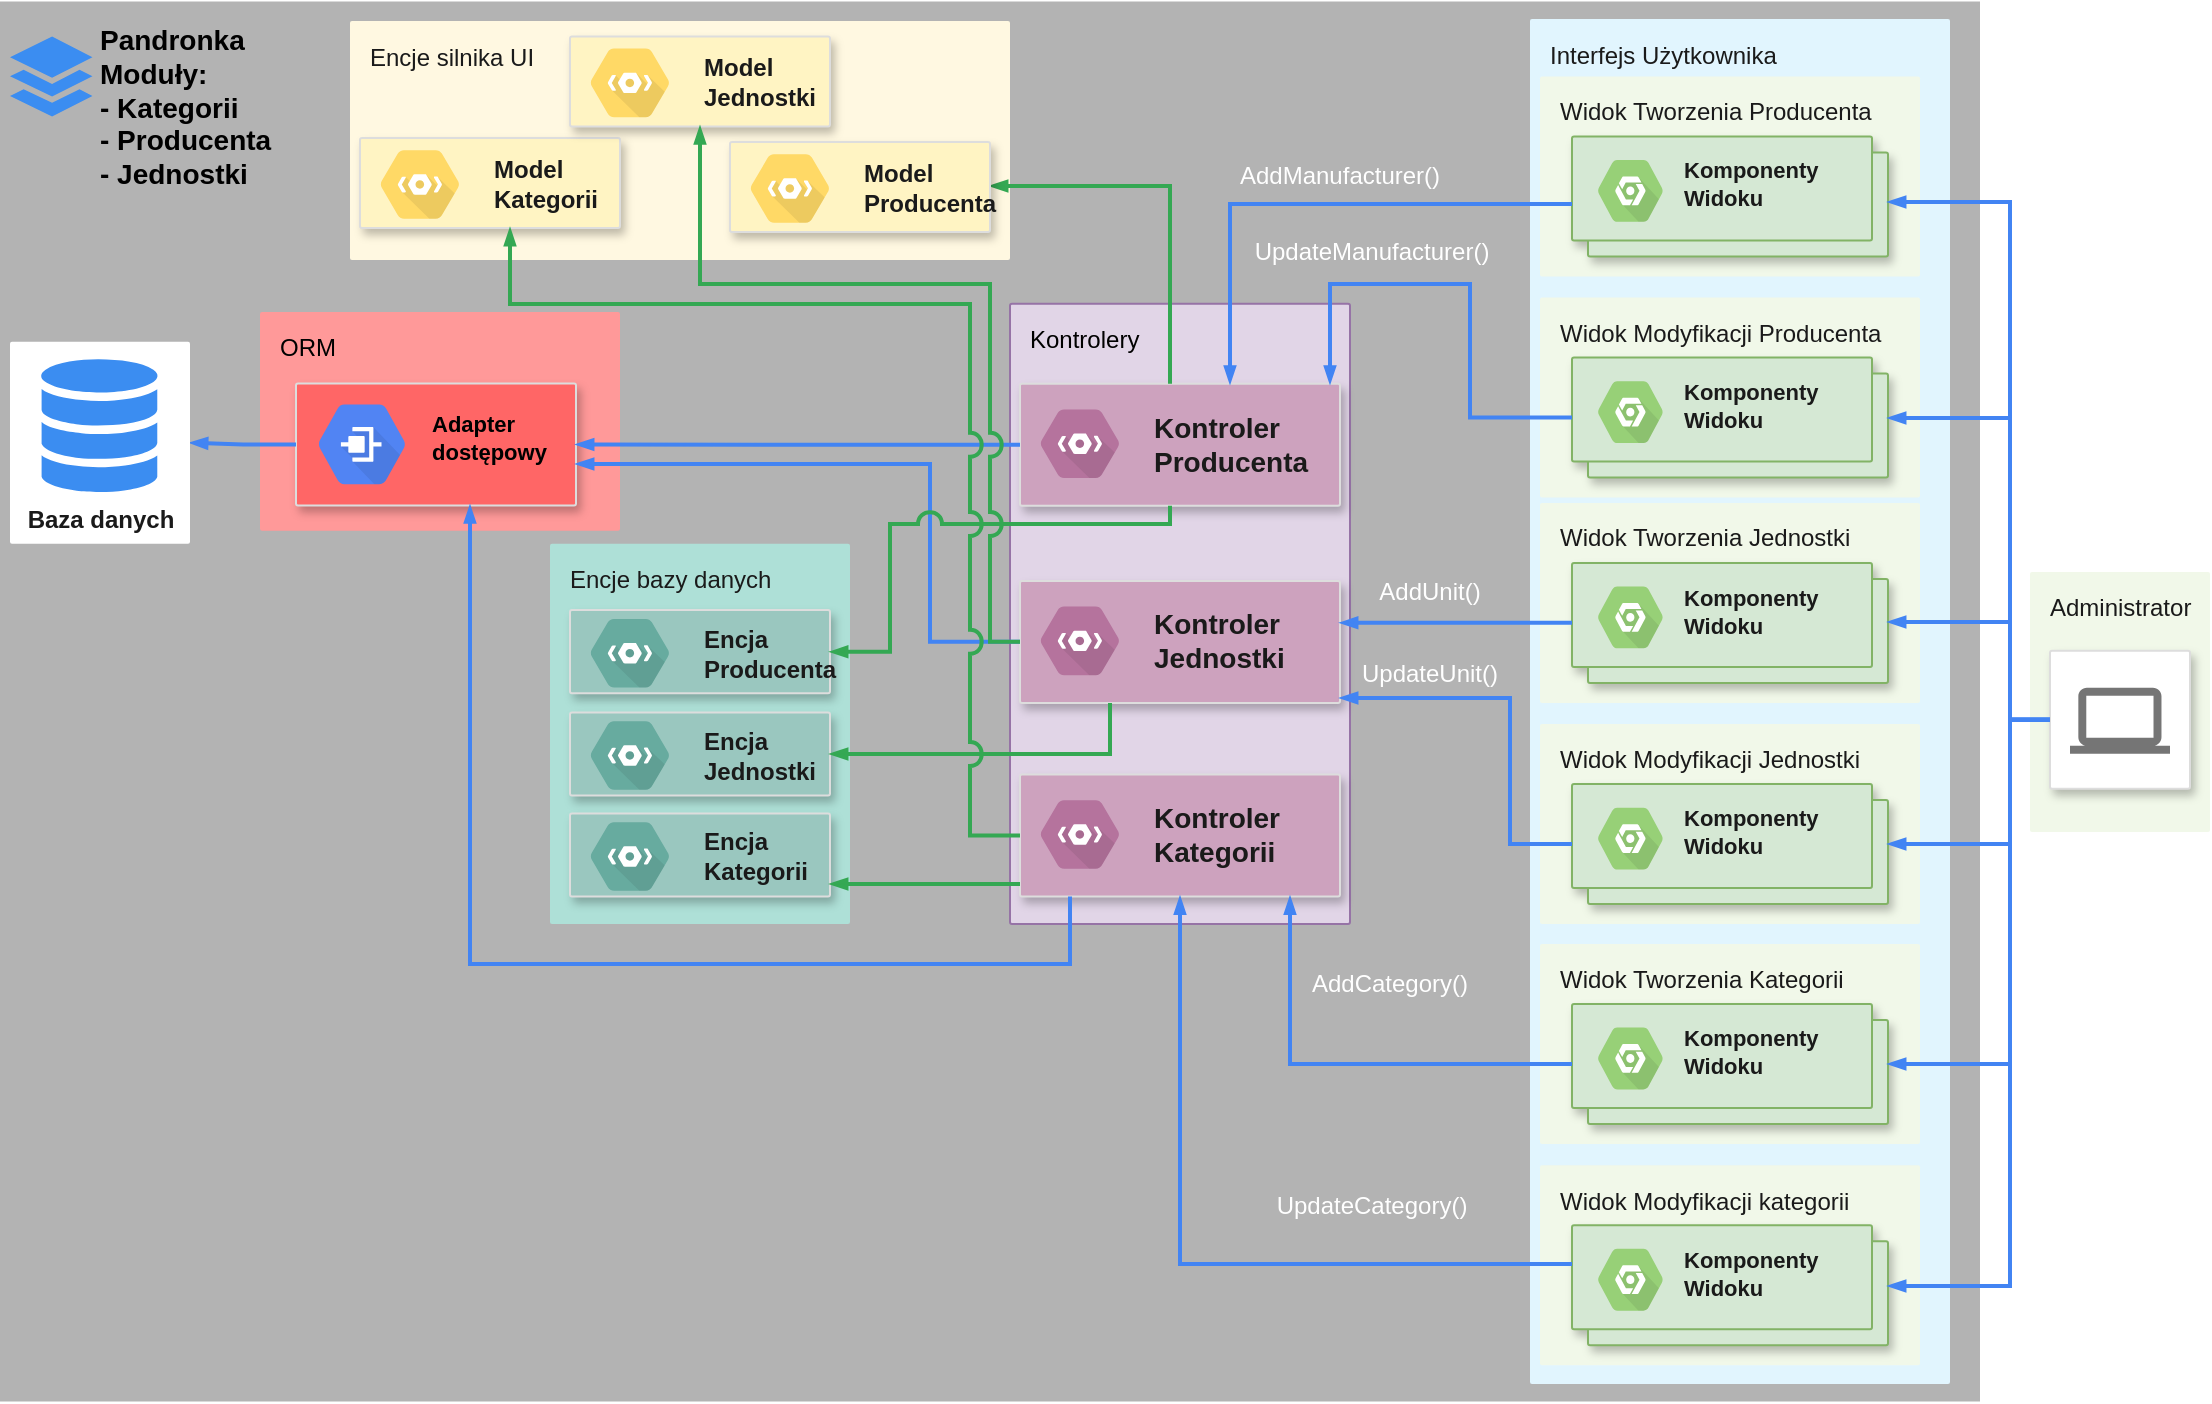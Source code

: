 <mxfile version="14.0.1" type="device"><diagram id="f106602c-feb2-e66a-4537-3a34d633f6aa" name="Page-1"><mxGraphModel dx="2354" dy="644" grid="1" gridSize="10" guides="1" tooltips="1" connect="1" arrows="1" fold="1" page="1" pageScale="1" pageWidth="1169" pageHeight="827" background="#ffffff" math="0" shadow="0"><root><mxCell id="0"/><mxCell id="1" parent="0"/><mxCell id="_t7XaWB5NSDD-A116ibx-756" value="&lt;div&gt;Pandronka&lt;/div&gt;&lt;div&gt;Moduły:&lt;/div&gt;&lt;div&gt;- Kategorii&lt;/div&gt;&lt;div&gt;- Producenta&lt;/div&gt;&lt;div&gt;- Jednostki&lt;br&gt;&lt;/div&gt;" style="strokeColor=none;shadow=0;gradientColor=none;fontSize=14;align=left;spacing=10;9E9E9E;verticalAlign=top;spacingTop=-4;fontStyle=1;spacingLeft=40;html=1;fillColor=#B3B3B3;" vertex="1" parent="1"><mxGeometry x="-55" y="698.75" width="990" height="700" as="geometry"/></mxCell><mxCell id="_t7XaWB5NSDD-A116ibx-762" value="Interfejs Użytkownika" style="points=[[0,0,0],[0.25,0,0],[0.5,0,0],[0.75,0,0],[1,0,0],[1,0.25,0],[1,0.5,0],[1,0.75,0],[1,1,0],[0.75,1,0],[0.5,1,0],[0.25,1,0],[0,1,0],[0,0.75,0],[0,0.5,0],[0,0.25,0]];rounded=1;absoluteArcSize=1;arcSize=2;html=1;strokeColor=none;gradientColor=none;shadow=0;dashed=0;fontSize=12;align=left;verticalAlign=top;spacing=10;spacingTop=-4;fillColor=#E1F5FE;fontColor=#1A1A1A;" vertex="1" parent="1"><mxGeometry x="710" y="707.5" width="210" height="682.5" as="geometry"/></mxCell><mxCell id="_t7XaWB5NSDD-A116ibx-763" value="Widok Tworzenia Producenta" style="points=[[0,0,0],[0.25,0,0],[0.5,0,0],[0.75,0,0],[1,0,0],[1,0.25,0],[1,0.5,0],[1,0.75,0],[1,1,0],[0.75,1,0],[0.5,1,0],[0.25,1,0],[0,1,0],[0,0.75,0],[0,0.5,0],[0,0.25,0]];rounded=1;absoluteArcSize=1;arcSize=2;html=1;strokeColor=none;gradientColor=none;shadow=0;dashed=0;fontSize=12;align=left;verticalAlign=top;spacing=10;spacingTop=-4;fillColor=#F1F8E9;fontColor=#1A1A1A;" vertex="1" parent="1"><mxGeometry x="715" y="736.19" width="190" height="100" as="geometry"/></mxCell><mxCell id="_t7XaWB5NSDD-A116ibx-766" value="" style="html=1;aspect=fixed;strokeColor=none;shadow=0;align=center;verticalAlign=top;fillColor=#3B8DF1;shape=mxgraph.gcp2.files" vertex="1" parent="1"><mxGeometry x="-50" y="716.19" width="41.23" height="40" as="geometry"/></mxCell><mxCell id="_t7XaWB5NSDD-A116ibx-767" value="" style="shape=mxgraph.gcp2.doubleRect;strokeColor=#82b366;fillColor=#d5e8d4;shadow=1;strokeWidth=1;fontSize=10;align=center;html=1;" vertex="1" parent="1"><mxGeometry x="731" y="766.19" width="158" height="60" as="geometry"/></mxCell><mxCell id="_t7XaWB5NSDD-A116ibx-776" value="Kontrolery" style="points=[[0,0,0],[0.25,0,0],[0.5,0,0],[0.75,0,0],[1,0,0],[1,0.25,0],[1,0.5,0],[1,0.75,0],[1,1,0],[0.75,1,0],[0.5,1,0],[0.25,1,0],[0,1,0],[0,0.75,0],[0,0.5,0],[0,0.25,0]];rounded=1;absoluteArcSize=1;arcSize=2;html=1;strokeColor=#9673a6;shadow=0;dashed=0;fontSize=12;align=left;verticalAlign=top;spacing=10;spacingTop=-4;fillColor=#e1d5e7;" vertex="1" parent="1"><mxGeometry x="450" y="849.87" width="170" height="310.13" as="geometry"/></mxCell><mxCell id="_t7XaWB5NSDD-A116ibx-777" value="" style="strokeColor=#dddddd;shadow=1;strokeWidth=1;rounded=1;absoluteArcSize=1;arcSize=2;fontSize=10;fontColor=#9E9E9E;align=center;html=1;fillColor=#CDA2BE;" vertex="1" parent="1"><mxGeometry x="455" y="889.87" width="160" height="61" as="geometry"/></mxCell><mxCell id="_t7XaWB5NSDD-A116ibx-778" value="&lt;div&gt;&lt;font style=&quot;font-size: 14px&quot; color=&quot;#1A1A1A&quot;&gt;Kontroler &lt;br&gt;&lt;/font&gt;&lt;/div&gt;&lt;div&gt;&lt;font style=&quot;font-size: 14px&quot; color=&quot;#1A1A1A&quot;&gt;Producenta&lt;/font&gt;&lt;/div&gt;" style="dashed=0;connectable=0;html=1;strokeColor=none;shape=mxgraph.gcp2.hexIcon;prIcon=cloud_tools_for_powershell;part=1;labelPosition=right;verticalLabelPosition=middle;align=left;verticalAlign=middle;spacingLeft=5;fontColor=#999999;fontSize=12;fillColor=#B5739D;fontStyle=1" vertex="1" parent="1"><mxGeometry x="455" y="894.62" width="60" height="50.5" as="geometry"/></mxCell><mxCell id="_t7XaWB5NSDD-A116ibx-781" value="" style="edgeStyle=orthogonalEdgeStyle;fontSize=12;html=1;endArrow=blockThin;endFill=1;rounded=0;strokeWidth=2;endSize=4;startSize=4;dashed=0;strokeColor=#4284F3;" edge="1" parent="1" source="_t7XaWB5NSDD-A116ibx-767" target="_t7XaWB5NSDD-A116ibx-777"><mxGeometry width="100" relative="1" as="geometry"><mxPoint x="570" y="660" as="sourcePoint"/><mxPoint x="670" y="660" as="targetPoint"/><Array as="points"><mxPoint x="560" y="800"/></Array></mxGeometry></mxCell><mxCell id="_t7XaWB5NSDD-A116ibx-784" value="&lt;div&gt;&lt;font color=&quot;#1A1A1A&quot;&gt;Komponenty&lt;/font&gt;&lt;/div&gt;&lt;div&gt;&lt;font color=&quot;#1A1A1A&quot;&gt;Widoku&lt;br&gt;&lt;/font&gt;&lt;/div&gt;" style="html=1;strokeColor=none;verticalAlign=middle;labelPosition=right;verticalLabelPosition=middle;align=left;spacingTop=-6;fontSize=11;fontStyle=1;fontColor=#999999;shape=mxgraph.gcp2.hexIcon;prIcon=placeholder;fillColor=#97D077;" vertex="1" parent="1"><mxGeometry x="735.5" y="770.69" width="49.5" height="45.5" as="geometry"/></mxCell><mxCell id="_t7XaWB5NSDD-A116ibx-788" value="Encje silnika UI" style="points=[[0,0,0],[0.25,0,0],[0.5,0,0],[0.75,0,0],[1,0,0],[1,0.25,0],[1,0.5,0],[1,0.75,0],[1,1,0],[0.75,1,0],[0.5,1,0],[0.25,1,0],[0,1,0],[0,0.75,0],[0,0.5,0],[0,0.25,0]];rounded=1;absoluteArcSize=1;arcSize=2;html=1;strokeColor=none;gradientColor=none;shadow=0;dashed=0;fontSize=12;align=left;verticalAlign=top;spacing=10;spacingTop=-4;fillColor=#FFF8E1;fontColor=#1A1A1A;" vertex="1" parent="1"><mxGeometry x="120" y="708.5" width="330" height="119.5" as="geometry"/></mxCell><mxCell id="_t7XaWB5NSDD-A116ibx-789" value="Encje bazy danych" style="points=[[0,0,0],[0.25,0,0],[0.5,0,0],[0.75,0,0],[1,0,0],[1,0.25,0],[1,0.5,0],[1,0.75,0],[1,1,0],[0.75,1,0],[0.5,1,0],[0.25,1,0],[0,1,0],[0,0.75,0],[0,0.5,0],[0,0.25,0]];rounded=1;absoluteArcSize=1;arcSize=2;html=1;strokeColor=none;gradientColor=none;shadow=0;dashed=0;fontSize=12;align=left;verticalAlign=top;spacing=10;spacingTop=-4;fontColor=#1A1A1A;fillColor=#AEE0D7;" vertex="1" parent="1"><mxGeometry x="220" y="969.87" width="150" height="190.13" as="geometry"/></mxCell><mxCell id="_t7XaWB5NSDD-A116ibx-798" value="ORM" style="points=[[0,0,0],[0.25,0,0],[0.5,0,0],[0.75,0,0],[1,0,0],[1,0.25,0],[1,0.5,0],[1,0.75,0],[1,1,0],[0.75,1,0],[0.5,1,0],[0.25,1,0],[0,1,0],[0,0.75,0],[0,0.5,0],[0,0.25,0]];rounded=1;absoluteArcSize=1;arcSize=2;html=1;strokeColor=none;gradientColor=none;shadow=0;dashed=0;fontSize=12;align=left;verticalAlign=top;spacing=10;spacingTop=-4;fillColor=#FF9999;" vertex="1" parent="1"><mxGeometry x="75" y="854" width="180" height="109.37" as="geometry"/></mxCell><mxCell id="_t7XaWB5NSDD-A116ibx-799" value="" style="strokeColor=#dddddd;shadow=1;strokeWidth=1;rounded=1;absoluteArcSize=1;arcSize=2;fontSize=10;fontColor=#9E9E9E;align=center;html=1;fillColor=#FF6666;" vertex="1" parent="1"><mxGeometry x="93" y="889.69" width="140" height="61" as="geometry"/></mxCell><mxCell id="_t7XaWB5NSDD-A116ibx-800" value="&lt;div&gt;Adapter &lt;br&gt;&lt;/div&gt;&lt;div&gt;dostępowy&lt;/div&gt;" style="html=1;fillColor=#5184F3;strokeColor=none;verticalAlign=middle;labelPosition=right;verticalLabelPosition=middle;align=left;spacingTop=-6;fontSize=11;fontStyle=1;shape=mxgraph.gcp2.hexIcon;prIcon=dedicated_interconnect" vertex="1" parent="1"><mxGeometry x="93" y="890.94" width="66" height="58.5" as="geometry"/></mxCell><mxCell id="_t7XaWB5NSDD-A116ibx-801" value="" style="edgeStyle=orthogonalEdgeStyle;fontSize=12;html=1;endArrow=blockThin;endFill=1;rounded=0;strokeWidth=2;endSize=4;startSize=4;dashed=0;strokeColor=#4284F3;" edge="1" parent="1" source="_t7XaWB5NSDD-A116ibx-777" target="_t7XaWB5NSDD-A116ibx-799"><mxGeometry width="100" relative="1" as="geometry"><mxPoint x="-60" y="1120" as="sourcePoint"/><mxPoint x="40" y="1120" as="targetPoint"/></mxGeometry></mxCell><mxCell id="_t7XaWB5NSDD-A116ibx-803" value="" style="edgeStyle=orthogonalEdgeStyle;fontSize=12;html=1;endArrow=blockThin;endFill=1;rounded=0;strokeWidth=2;endSize=4;startSize=4;strokeColor=#34A853;dashed=0;" edge="1" parent="1" source="_t7XaWB5NSDD-A116ibx-777" target="_t7XaWB5NSDD-A116ibx-842"><mxGeometry width="100" relative="1" as="geometry"><mxPoint x="200" y="860" as="sourcePoint"/><mxPoint x="404" y="777" as="targetPoint"/><Array as="points"><mxPoint x="530" y="791"/></Array></mxGeometry></mxCell><mxCell id="_t7XaWB5NSDD-A116ibx-807" value="" style="edgeStyle=orthogonalEdgeStyle;fontSize=12;html=1;endArrow=blockThin;endFill=1;rounded=0;strokeWidth=2;endSize=4;startSize=4;dashed=0;strokeColor=#4284F3;" edge="1" parent="1" source="_t7XaWB5NSDD-A116ibx-799" target="_t7XaWB5NSDD-A116ibx-808"><mxGeometry width="100" relative="1" as="geometry"><mxPoint x="-160" y="1090" as="sourcePoint"/><mxPoint x="70" y="640" as="targetPoint"/></mxGeometry></mxCell><mxCell id="_t7XaWB5NSDD-A116ibx-808" value="" style="points=[[0,0,0],[0.25,0,0],[0.5,0,0],[0.75,0,0],[1,0,0],[1,0.25,0],[1,0.5,0],[1,0.75,0],[1,1,0],[0.75,1,0],[0.5,1,0],[0.25,1,0],[0,1,0],[0,0.75,0],[0,0.5,0],[0,0.25,0]];rounded=1;absoluteArcSize=1;arcSize=2;html=1;strokeColor=none;gradientColor=none;shadow=0;dashed=0;fontSize=12;fontColor=#9E9E9E;align=left;verticalAlign=top;spacing=10;spacingTop=-4;" vertex="1" parent="1"><mxGeometry x="-50.0" y="868.87" width="90" height="101" as="geometry"/></mxCell><mxCell id="_t7XaWB5NSDD-A116ibx-809" value="&lt;b&gt;Baza danych&lt;/b&gt;" style="html=1;aspect=fixed;strokeColor=none;shadow=0;align=center;verticalAlign=top;fillColor=#3B8DF1;shape=mxgraph.gcp2.cloud_monitoring;fontColor=#1A1A1A;labelPosition=center;verticalLabelPosition=bottom;" vertex="1" parent="1"><mxGeometry x="-35.0" y="877.62" width="60" height="66.67" as="geometry"/></mxCell><mxCell id="_t7XaWB5NSDD-A116ibx-815" value="AddManufacturer()" style="text;html=1;align=center;verticalAlign=middle;whiteSpace=wrap;rounded=0;fontColor=#FFFFFF;" vertex="1" parent="1"><mxGeometry x="595" y="775.5" width="40" height="20" as="geometry"/></mxCell><mxCell id="_t7XaWB5NSDD-A116ibx-825" value="Administrator" style="rounded=1;absoluteArcSize=1;arcSize=2;html=1;strokeColor=none;gradientColor=none;shadow=0;dashed=0;strokeColor=none;fontSize=12;align=left;verticalAlign=top;spacing=10;spacingTop=-4;fillColor=#F1F8E9;fontColor=#1A1A1A;" vertex="1" parent="1"><mxGeometry x="960" y="983.94" width="90" height="130" as="geometry"/></mxCell><mxCell id="_t7XaWB5NSDD-A116ibx-826" value="" style="strokeColor=#dddddd;fillColor=#ffffff;shadow=1;strokeWidth=1;rounded=1;absoluteArcSize=1;arcSize=2;labelPosition=center;verticalLabelPosition=middle;align=center;verticalAlign=bottom;spacingLeft=0;fontColor=#999999;fontSize=12;whiteSpace=wrap;spacingBottom=2;html=1;" vertex="1" parent="1"><mxGeometry x="970" y="1023.38" width="70" height="69" as="geometry"/></mxCell><mxCell id="_t7XaWB5NSDD-A116ibx-827" value="" style="dashed=0;connectable=0;html=1;fillColor=#757575;strokeColor=none;shape=mxgraph.gcp2.laptop;part=1;" vertex="1" parent="_t7XaWB5NSDD-A116ibx-826"><mxGeometry x="0.5" width="50" height="33" relative="1" as="geometry"><mxPoint x="-25" y="18.5" as="offset"/></mxGeometry></mxCell><mxCell id="_t7XaWB5NSDD-A116ibx-828" value="" style="edgeStyle=orthogonalEdgeStyle;fontSize=12;html=1;endArrow=blockThin;endFill=1;rounded=0;strokeWidth=2;endSize=4;startSize=4;dashed=0;strokeColor=#4284F3;" edge="1" parent="1" source="_t7XaWB5NSDD-A116ibx-826" target="_t7XaWB5NSDD-A116ibx-767"><mxGeometry width="100" relative="1" as="geometry"><mxPoint x="1306" y="690" as="sourcePoint"/><mxPoint x="1150.0" y="779.87" as="targetPoint"/><Array as="points"><mxPoint x="950" y="1058"/><mxPoint x="950" y="799"/></Array></mxGeometry></mxCell><mxCell id="_t7XaWB5NSDD-A116ibx-830" value="" style="strokeColor=#dddddd;shadow=1;strokeWidth=1;rounded=1;absoluteArcSize=1;arcSize=2;fontSize=10;fontColor=#9E9E9E;align=center;html=1;fillColor=#FFF4C3;" vertex="1" parent="1"><mxGeometry x="125" y="767" width="130" height="45" as="geometry"/></mxCell><mxCell id="_t7XaWB5NSDD-A116ibx-831" value="&lt;div&gt;Model&lt;/div&gt;&lt;div&gt;Kategorii&lt;br&gt;&lt;/div&gt;" style="dashed=0;connectable=0;html=1;strokeColor=none;shape=mxgraph.gcp2.hexIcon;prIcon=cloud_tools_for_powershell;part=1;labelPosition=right;verticalLabelPosition=middle;align=left;verticalAlign=middle;spacingLeft=5;fontSize=12;fontStyle=1;fillColor=#FFD966;fontColor=#1A1A1A;" vertex="1" parent="1"><mxGeometry x="125" y="765" width="60" height="50.5" as="geometry"/></mxCell><mxCell id="_t7XaWB5NSDD-A116ibx-832" value="" style="strokeColor=#dddddd;shadow=1;strokeWidth=1;rounded=1;absoluteArcSize=1;arcSize=2;fontSize=10;fontColor=#9E9E9E;align=center;html=1;fillColor=#9AC7BF;" vertex="1" parent="1"><mxGeometry x="230" y="1003.06" width="130" height="41.56" as="geometry"/></mxCell><mxCell id="_t7XaWB5NSDD-A116ibx-833" value="&lt;div&gt;Encja &lt;br&gt;&lt;/div&gt;&lt;div&gt;Producenta&lt;/div&gt;" style="dashed=0;connectable=0;html=1;strokeColor=none;shape=mxgraph.gcp2.hexIcon;prIcon=cloud_tools_for_powershell;part=1;labelPosition=right;verticalLabelPosition=middle;align=left;verticalAlign=middle;spacingLeft=5;fontSize=12;fontStyle=1;fillColor=#67AB9F;fontColor=#1A1A1A;" vertex="1" parent="1"><mxGeometry x="230" y="999.37" width="60" height="50.5" as="geometry"/></mxCell><mxCell id="_t7XaWB5NSDD-A116ibx-840" value="" style="strokeColor=#dddddd;shadow=1;strokeWidth=1;rounded=1;absoluteArcSize=1;arcSize=2;fontSize=10;fontColor=#9E9E9E;align=center;html=1;fillColor=#FFF4C3;" vertex="1" parent="1"><mxGeometry x="230" y="716.19" width="130" height="45" as="geometry"/></mxCell><mxCell id="_t7XaWB5NSDD-A116ibx-841" value="&lt;div&gt;Model&lt;/div&gt;&lt;div&gt;Jednostki&lt;br&gt;&lt;/div&gt;" style="dashed=0;connectable=0;html=1;strokeColor=none;shape=mxgraph.gcp2.hexIcon;prIcon=cloud_tools_for_powershell;part=1;labelPosition=right;verticalLabelPosition=middle;align=left;verticalAlign=middle;spacingLeft=5;fontSize=12;fontStyle=1;fillColor=#FFD966;fontColor=#1A1A1A;" vertex="1" parent="1"><mxGeometry x="230" y="714.19" width="60" height="50.5" as="geometry"/></mxCell><mxCell id="_t7XaWB5NSDD-A116ibx-842" value="" style="strokeColor=#dddddd;shadow=1;strokeWidth=1;rounded=1;absoluteArcSize=1;arcSize=2;fontSize=10;fontColor=#9E9E9E;align=center;html=1;fillColor=#FFF4C3;" vertex="1" parent="1"><mxGeometry x="310" y="769" width="130" height="45" as="geometry"/></mxCell><mxCell id="_t7XaWB5NSDD-A116ibx-843" value="&lt;div&gt;Model&lt;/div&gt;&lt;div&gt;Producenta&lt;br&gt;&lt;/div&gt;" style="dashed=0;connectable=0;html=1;strokeColor=none;shape=mxgraph.gcp2.hexIcon;prIcon=cloud_tools_for_powershell;part=1;labelPosition=right;verticalLabelPosition=middle;align=left;verticalAlign=middle;spacingLeft=5;fontSize=12;fontStyle=1;fillColor=#FFD966;fontColor=#1A1A1A;" vertex="1" parent="1"><mxGeometry x="310" y="767" width="60" height="50.5" as="geometry"/></mxCell><mxCell id="_t7XaWB5NSDD-A116ibx-848" value="" style="strokeColor=#dddddd;shadow=1;strokeWidth=1;rounded=1;absoluteArcSize=1;arcSize=2;fontSize=10;fontColor=#9E9E9E;align=center;html=1;fillColor=#9AC7BF;" vertex="1" parent="1"><mxGeometry x="230" y="1054.19" width="130" height="41.56" as="geometry"/></mxCell><mxCell id="_t7XaWB5NSDD-A116ibx-849" value="&lt;div&gt;Encja &lt;br&gt;&lt;/div&gt;&lt;div&gt;Jednostki&lt;/div&gt;" style="dashed=0;connectable=0;html=1;strokeColor=none;shape=mxgraph.gcp2.hexIcon;prIcon=cloud_tools_for_powershell;part=1;labelPosition=right;verticalLabelPosition=middle;align=left;verticalAlign=middle;spacingLeft=5;fontSize=12;fontStyle=1;fillColor=#67AB9F;fontColor=#1A1A1A;" vertex="1" parent="1"><mxGeometry x="230" y="1050.5" width="60" height="50.5" as="geometry"/></mxCell><mxCell id="_t7XaWB5NSDD-A116ibx-850" value="" style="strokeColor=#dddddd;shadow=1;strokeWidth=1;rounded=1;absoluteArcSize=1;arcSize=2;fontSize=10;fontColor=#9E9E9E;align=center;html=1;fillColor=#9AC7BF;" vertex="1" parent="1"><mxGeometry x="230" y="1104.69" width="130" height="41.56" as="geometry"/></mxCell><mxCell id="_t7XaWB5NSDD-A116ibx-851" value="&lt;div&gt;Encja &lt;br&gt;&lt;/div&gt;&lt;div&gt;Kategorii&lt;/div&gt;" style="dashed=0;connectable=0;html=1;strokeColor=none;shape=mxgraph.gcp2.hexIcon;prIcon=cloud_tools_for_powershell;part=1;labelPosition=right;verticalLabelPosition=middle;align=left;verticalAlign=middle;spacingLeft=5;fontSize=12;fontStyle=1;fillColor=#67AB9F;fontColor=#1A1A1A;" vertex="1" parent="1"><mxGeometry x="230" y="1101" width="60" height="50.5" as="geometry"/></mxCell><mxCell id="_t7XaWB5NSDD-A116ibx-861" value="Widok Modyfikacji Producenta" style="points=[[0,0,0],[0.25,0,0],[0.5,0,0],[0.75,0,0],[1,0,0],[1,0.25,0],[1,0.5,0],[1,0.75,0],[1,1,0],[0.75,1,0],[0.5,1,0],[0.25,1,0],[0,1,0],[0,0.75,0],[0,0.5,0],[0,0.25,0]];rounded=1;absoluteArcSize=1;arcSize=2;html=1;strokeColor=none;gradientColor=none;shadow=0;dashed=0;fontSize=12;align=left;verticalAlign=top;spacing=10;spacingTop=-4;fillColor=#F1F8E9;fontColor=#1A1A1A;" vertex="1" parent="1"><mxGeometry x="715" y="846.79" width="190" height="100" as="geometry"/></mxCell><mxCell id="_t7XaWB5NSDD-A116ibx-862" value="" style="shape=mxgraph.gcp2.doubleRect;strokeColor=#82b366;fillColor=#d5e8d4;shadow=1;strokeWidth=1;fontSize=10;align=center;html=1;" vertex="1" parent="1"><mxGeometry x="731" y="876.79" width="158" height="60" as="geometry"/></mxCell><mxCell id="_t7XaWB5NSDD-A116ibx-863" value="&lt;div&gt;&lt;font color=&quot;#1A1A1A&quot;&gt;Komponenty&lt;/font&gt;&lt;/div&gt;&lt;div&gt;&lt;font color=&quot;#1A1A1A&quot;&gt;Widoku&lt;br&gt;&lt;/font&gt;&lt;/div&gt;" style="html=1;strokeColor=none;verticalAlign=middle;labelPosition=right;verticalLabelPosition=middle;align=left;spacingTop=-6;fontSize=11;fontStyle=1;fontColor=#999999;shape=mxgraph.gcp2.hexIcon;prIcon=placeholder;fillColor=#97D077;" vertex="1" parent="1"><mxGeometry x="735.5" y="881.29" width="49.5" height="45.5" as="geometry"/></mxCell><mxCell id="_t7XaWB5NSDD-A116ibx-864" value="" style="edgeStyle=orthogonalEdgeStyle;fontSize=12;html=1;endArrow=blockThin;endFill=1;rounded=0;strokeWidth=2;endSize=4;startSize=4;dashed=0;strokeColor=#4284F3;" edge="1" parent="1" source="_t7XaWB5NSDD-A116ibx-862" target="_t7XaWB5NSDD-A116ibx-777"><mxGeometry width="100" relative="1" as="geometry"><mxPoint x="711" y="800.034" as="sourcePoint"/><mxPoint x="560" y="889.87" as="targetPoint"/><Array as="points"><mxPoint x="680" y="907"/><mxPoint x="680" y="840"/><mxPoint x="610" y="840"/></Array></mxGeometry></mxCell><mxCell id="_t7XaWB5NSDD-A116ibx-865" value="UpdateManufacturer()" style="text;html=1;align=center;verticalAlign=middle;whiteSpace=wrap;rounded=0;fontColor=#FFFFFF;" vertex="1" parent="1"><mxGeometry x="611" y="814" width="40" height="20" as="geometry"/></mxCell><mxCell id="_t7XaWB5NSDD-A116ibx-867" value="" style="edgeStyle=orthogonalEdgeStyle;fontSize=12;html=1;endArrow=blockThin;endFill=1;rounded=0;strokeWidth=2;endSize=4;startSize=4;dashed=0;strokeColor=#4284F3;" edge="1" parent="1" source="_t7XaWB5NSDD-A116ibx-826" target="_t7XaWB5NSDD-A116ibx-862"><mxGeometry width="100" relative="1" as="geometry"><mxPoint x="1071" y="827.996" as="sourcePoint"/><mxPoint x="980" y="719.72" as="targetPoint"/><Array as="points"><mxPoint x="950" y="1058"/><mxPoint x="950" y="907"/></Array></mxGeometry></mxCell><mxCell id="_t7XaWB5NSDD-A116ibx-868" value="Widok Tworzenia Jednostki" style="points=[[0,0,0],[0.25,0,0],[0.5,0,0],[0.75,0,0],[1,0,0],[1,0.25,0],[1,0.5,0],[1,0.75,0],[1,1,0],[0.75,1,0],[0.5,1,0],[0.25,1,0],[0,1,0],[0,0.75,0],[0,0.5,0],[0,0.25,0]];rounded=1;absoluteArcSize=1;arcSize=2;html=1;strokeColor=none;gradientColor=none;shadow=0;dashed=0;fontSize=12;align=left;verticalAlign=top;spacing=10;spacingTop=-4;fillColor=#F1F8E9;fontColor=#1A1A1A;" vertex="1" parent="1"><mxGeometry x="715" y="949.44" width="190" height="100" as="geometry"/></mxCell><mxCell id="_t7XaWB5NSDD-A116ibx-869" value="" style="shape=mxgraph.gcp2.doubleRect;strokeColor=#82b366;fillColor=#d5e8d4;shadow=1;strokeWidth=1;fontSize=10;align=center;html=1;" vertex="1" parent="1"><mxGeometry x="731" y="979.44" width="158" height="60" as="geometry"/></mxCell><mxCell id="_t7XaWB5NSDD-A116ibx-870" value="&lt;div&gt;&lt;font color=&quot;#1A1A1A&quot;&gt;Komponenty&lt;/font&gt;&lt;/div&gt;&lt;div&gt;&lt;font color=&quot;#1A1A1A&quot;&gt;Widoku&lt;br&gt;&lt;/font&gt;&lt;/div&gt;" style="html=1;strokeColor=none;verticalAlign=middle;labelPosition=right;verticalLabelPosition=middle;align=left;spacingTop=-6;fontSize=11;fontStyle=1;fontColor=#999999;shape=mxgraph.gcp2.hexIcon;prIcon=placeholder;fillColor=#97D077;" vertex="1" parent="1"><mxGeometry x="735.5" y="983.94" width="49.5" height="45.5" as="geometry"/></mxCell><mxCell id="_t7XaWB5NSDD-A116ibx-871" value="Widok Modyfikacji Jednostki" style="points=[[0,0,0],[0.25,0,0],[0.5,0,0],[0.75,0,0],[1,0,0],[1,0.25,0],[1,0.5,0],[1,0.75,0],[1,1,0],[0.75,1,0],[0.5,1,0],[0.25,1,0],[0,1,0],[0,0.75,0],[0,0.5,0],[0,0.25,0]];rounded=1;absoluteArcSize=1;arcSize=2;html=1;strokeColor=none;gradientColor=none;shadow=0;dashed=0;fontSize=12;align=left;verticalAlign=top;spacing=10;spacingTop=-4;fillColor=#F1F8E9;fontColor=#1A1A1A;" vertex="1" parent="1"><mxGeometry x="715" y="1060.04" width="190" height="100" as="geometry"/></mxCell><mxCell id="_t7XaWB5NSDD-A116ibx-872" value="" style="shape=mxgraph.gcp2.doubleRect;strokeColor=#82b366;fillColor=#d5e8d4;shadow=1;strokeWidth=1;fontSize=10;align=center;html=1;" vertex="1" parent="1"><mxGeometry x="731" y="1090.04" width="158" height="60" as="geometry"/></mxCell><mxCell id="_t7XaWB5NSDD-A116ibx-873" value="&lt;div&gt;&lt;font color=&quot;#1A1A1A&quot;&gt;Komponenty&lt;/font&gt;&lt;/div&gt;&lt;div&gt;&lt;font color=&quot;#1A1A1A&quot;&gt;Widoku&lt;br&gt;&lt;/font&gt;&lt;/div&gt;" style="html=1;strokeColor=none;verticalAlign=middle;labelPosition=right;verticalLabelPosition=middle;align=left;spacingTop=-6;fontSize=11;fontStyle=1;fontColor=#999999;shape=mxgraph.gcp2.hexIcon;prIcon=placeholder;fillColor=#97D077;" vertex="1" parent="1"><mxGeometry x="735.5" y="1094.54" width="49.5" height="45.5" as="geometry"/></mxCell><mxCell id="_t7XaWB5NSDD-A116ibx-874" value="Widok Tworzenia Kategorii" style="points=[[0,0,0],[0.25,0,0],[0.5,0,0],[0.75,0,0],[1,0,0],[1,0.25,0],[1,0.5,0],[1,0.75,0],[1,1,0],[0.75,1,0],[0.5,1,0],[0.25,1,0],[0,1,0],[0,0.75,0],[0,0.5,0],[0,0.25,0]];rounded=1;absoluteArcSize=1;arcSize=2;html=1;strokeColor=none;gradientColor=none;shadow=0;dashed=0;fontSize=12;align=left;verticalAlign=top;spacing=10;spacingTop=-4;fillColor=#F1F8E9;fontColor=#1A1A1A;" vertex="1" parent="1"><mxGeometry x="715" y="1170" width="190" height="100" as="geometry"/></mxCell><mxCell id="_t7XaWB5NSDD-A116ibx-875" value="" style="shape=mxgraph.gcp2.doubleRect;strokeColor=#82b366;fillColor=#d5e8d4;shadow=1;strokeWidth=1;fontSize=10;align=center;html=1;" vertex="1" parent="1"><mxGeometry x="731" y="1200" width="158" height="60" as="geometry"/></mxCell><mxCell id="_t7XaWB5NSDD-A116ibx-876" value="&lt;div&gt;&lt;font color=&quot;#1A1A1A&quot;&gt;Komponenty&lt;/font&gt;&lt;/div&gt;&lt;div&gt;&lt;font color=&quot;#1A1A1A&quot;&gt;Widoku&lt;br&gt;&lt;/font&gt;&lt;/div&gt;" style="html=1;strokeColor=none;verticalAlign=middle;labelPosition=right;verticalLabelPosition=middle;align=left;spacingTop=-6;fontSize=11;fontStyle=1;fontColor=#999999;shape=mxgraph.gcp2.hexIcon;prIcon=placeholder;fillColor=#97D077;" vertex="1" parent="1"><mxGeometry x="735.5" y="1204.5" width="49.5" height="45.5" as="geometry"/></mxCell><mxCell id="_t7XaWB5NSDD-A116ibx-877" value="Widok Modyfikacji kategorii" style="points=[[0,0,0],[0.25,0,0],[0.5,0,0],[0.75,0,0],[1,0,0],[1,0.25,0],[1,0.5,0],[1,0.75,0],[1,1,0],[0.75,1,0],[0.5,1,0],[0.25,1,0],[0,1,0],[0,0.75,0],[0,0.5,0],[0,0.25,0]];rounded=1;absoluteArcSize=1;arcSize=2;html=1;strokeColor=none;gradientColor=none;shadow=0;dashed=0;fontSize=12;align=left;verticalAlign=top;spacing=10;spacingTop=-4;fillColor=#F1F8E9;fontColor=#1A1A1A;" vertex="1" parent="1"><mxGeometry x="715" y="1280.6" width="190" height="100" as="geometry"/></mxCell><mxCell id="_t7XaWB5NSDD-A116ibx-878" value="" style="shape=mxgraph.gcp2.doubleRect;strokeColor=#82b366;fillColor=#d5e8d4;shadow=1;strokeWidth=1;fontSize=10;align=center;html=1;" vertex="1" parent="1"><mxGeometry x="731" y="1310.6" width="158" height="60" as="geometry"/></mxCell><mxCell id="_t7XaWB5NSDD-A116ibx-879" value="&lt;div&gt;&lt;font color=&quot;#1A1A1A&quot;&gt;Komponenty&lt;/font&gt;&lt;/div&gt;&lt;div&gt;&lt;font color=&quot;#1A1A1A&quot;&gt;Widoku&lt;br&gt;&lt;/font&gt;&lt;/div&gt;" style="html=1;strokeColor=none;verticalAlign=middle;labelPosition=right;verticalLabelPosition=middle;align=left;spacingTop=-6;fontSize=11;fontStyle=1;fontColor=#999999;shape=mxgraph.gcp2.hexIcon;prIcon=placeholder;fillColor=#97D077;" vertex="1" parent="1"><mxGeometry x="735.5" y="1315.1" width="49.5" height="45.5" as="geometry"/></mxCell><mxCell id="_t7XaWB5NSDD-A116ibx-882" value="" style="strokeColor=#dddddd;shadow=1;strokeWidth=1;rounded=1;absoluteArcSize=1;arcSize=2;fontSize=10;fontColor=#9E9E9E;align=center;html=1;fillColor=#CDA2BE;" vertex="1" parent="1"><mxGeometry x="455" y="988.44" width="160" height="61" as="geometry"/></mxCell><mxCell id="_t7XaWB5NSDD-A116ibx-883" value="&lt;div&gt;&lt;font style=&quot;font-size: 14px&quot; color=&quot;#1A1A1A&quot;&gt;Kontroler &lt;br&gt;&lt;/font&gt;&lt;/div&gt;&lt;div&gt;&lt;font style=&quot;font-size: 14px&quot; color=&quot;#1A1A1A&quot;&gt;Jednostki&lt;/font&gt;&lt;/div&gt;" style="dashed=0;connectable=0;html=1;strokeColor=none;shape=mxgraph.gcp2.hexIcon;prIcon=cloud_tools_for_powershell;part=1;labelPosition=right;verticalLabelPosition=middle;align=left;verticalAlign=middle;spacingLeft=5;fontColor=#999999;fontSize=12;fillColor=#B5739D;fontStyle=1" vertex="1" parent="1"><mxGeometry x="455" y="993.19" width="60" height="50.5" as="geometry"/></mxCell><mxCell id="_t7XaWB5NSDD-A116ibx-884" value="" style="strokeColor=#dddddd;shadow=1;strokeWidth=1;rounded=1;absoluteArcSize=1;arcSize=2;fontSize=10;fontColor=#9E9E9E;align=center;html=1;fillColor=#CDA2BE;" vertex="1" parent="1"><mxGeometry x="455" y="1085.25" width="160" height="61" as="geometry"/></mxCell><mxCell id="_t7XaWB5NSDD-A116ibx-885" value="&lt;div&gt;&lt;font style=&quot;font-size: 14px&quot; color=&quot;#1A1A1A&quot;&gt;Kontroler &lt;br&gt;&lt;/font&gt;&lt;/div&gt;&lt;div&gt;&lt;font style=&quot;font-size: 14px&quot; color=&quot;#1A1A1A&quot;&gt;Kategorii&lt;/font&gt;&lt;/div&gt;" style="dashed=0;connectable=0;html=1;strokeColor=none;shape=mxgraph.gcp2.hexIcon;prIcon=cloud_tools_for_powershell;part=1;labelPosition=right;verticalLabelPosition=middle;align=left;verticalAlign=middle;spacingLeft=5;fontColor=#999999;fontSize=12;fillColor=#B5739D;fontStyle=1" vertex="1" parent="1"><mxGeometry x="455" y="1090" width="60" height="50.5" as="geometry"/></mxCell><mxCell id="_t7XaWB5NSDD-A116ibx-889" value="" style="edgeStyle=orthogonalEdgeStyle;fontSize=12;html=1;endArrow=blockThin;endFill=1;rounded=0;strokeWidth=2;endSize=4;startSize=4;strokeColor=#34A853;dashed=0;" edge="1" parent="1" source="_t7XaWB5NSDD-A116ibx-884" target="_t7XaWB5NSDD-A116ibx-850"><mxGeometry width="100" relative="1" as="geometry"><mxPoint x="490" y="1204.5" as="sourcePoint"/><mxPoint x="350" y="1256.69" as="targetPoint"/><Array as="points"><mxPoint x="430" y="1140"/><mxPoint x="430" y="1140"/></Array></mxGeometry></mxCell><mxCell id="_t7XaWB5NSDD-A116ibx-890" value="" style="edgeStyle=orthogonalEdgeStyle;fontSize=12;html=1;endArrow=blockThin;endFill=1;rounded=0;strokeWidth=2;endSize=4;startSize=4;strokeColor=#34A853;dashed=0;" edge="1" parent="1" source="_t7XaWB5NSDD-A116ibx-882" target="_t7XaWB5NSDD-A116ibx-848"><mxGeometry width="100" relative="1" as="geometry"><mxPoint x="472.5" y="1074.624" as="sourcePoint"/><mxPoint x="400" y="1075" as="targetPoint"/><Array as="points"><mxPoint x="500" y="1075"/></Array></mxGeometry></mxCell><mxCell id="_t7XaWB5NSDD-A116ibx-891" value="" style="edgeStyle=orthogonalEdgeStyle;fontSize=12;html=1;endArrow=blockThin;endFill=1;rounded=0;strokeWidth=2;endSize=4;startSize=4;dashed=0;strokeColor=#4284F3;" edge="1" parent="1" source="_t7XaWB5NSDD-A116ibx-869" target="_t7XaWB5NSDD-A116ibx-882"><mxGeometry width="100" relative="1" as="geometry"><mxPoint x="616" y="1208.344" as="sourcePoint"/><mxPoint x="445" y="1298.18" as="targetPoint"/><Array as="points"><mxPoint x="670" y="1009"/><mxPoint x="670" y="1009"/></Array></mxGeometry></mxCell><mxCell id="_t7XaWB5NSDD-A116ibx-892" value="&lt;font color=&quot;#FFFFFF&quot;&gt;AddUnit()&lt;/font&gt;" style="text;html=1;align=center;verticalAlign=middle;whiteSpace=wrap;rounded=0;" vertex="1" parent="1"><mxGeometry x="640" y="983.94" width="40" height="20" as="geometry"/></mxCell><mxCell id="_t7XaWB5NSDD-A116ibx-893" value="" style="edgeStyle=orthogonalEdgeStyle;fontSize=12;html=1;endArrow=blockThin;endFill=1;rounded=0;strokeWidth=2;endSize=4;startSize=4;dashed=0;strokeColor=#4284F3;" edge="1" parent="1" source="_t7XaWB5NSDD-A116ibx-872" target="_t7XaWB5NSDD-A116ibx-882"><mxGeometry width="100" relative="1" as="geometry"><mxPoint x="616" y="1315.103" as="sourcePoint"/><mxPoint x="495" y="1298.18" as="targetPoint"/><Array as="points"><mxPoint x="700" y="1120"/><mxPoint x="700" y="1047"/></Array></mxGeometry></mxCell><mxCell id="_t7XaWB5NSDD-A116ibx-894" value="UpdateUnit()" style="text;html=1;align=center;verticalAlign=middle;whiteSpace=wrap;rounded=0;fontColor=#FFFFFF;" vertex="1" parent="1"><mxGeometry x="640" y="1024.62" width="40" height="20" as="geometry"/></mxCell><mxCell id="_t7XaWB5NSDD-A116ibx-899" value="" style="edgeStyle=orthogonalEdgeStyle;fontSize=12;html=1;endArrow=blockThin;endFill=1;rounded=0;strokeWidth=2;endSize=4;startSize=4;dashed=0;strokeColor=#4284F3;" edge="1" parent="1" source="_t7XaWB5NSDD-A116ibx-875" target="_t7XaWB5NSDD-A116ibx-884"><mxGeometry width="100" relative="1" as="geometry"><mxPoint x="651" y="1205.474" as="sourcePoint"/><mxPoint x="535" y="1205.474" as="targetPoint"/><Array as="points"><mxPoint x="590" y="1230"/></Array></mxGeometry></mxCell><mxCell id="_t7XaWB5NSDD-A116ibx-900" value="&lt;font color=&quot;#FFFFFF&quot;&gt;AddCategory()&lt;/font&gt;" style="text;html=1;align=center;verticalAlign=middle;whiteSpace=wrap;rounded=0;" vertex="1" parent="1"><mxGeometry x="620" y="1180" width="40" height="20" as="geometry"/></mxCell><mxCell id="_t7XaWB5NSDD-A116ibx-901" value="" style="edgeStyle=orthogonalEdgeStyle;fontSize=12;html=1;endArrow=blockThin;endFill=1;rounded=0;strokeWidth=2;endSize=4;startSize=4;dashed=0;strokeColor=#4284F3;" edge="1" parent="1" source="_t7XaWB5NSDD-A116ibx-878" target="_t7XaWB5NSDD-A116ibx-884"><mxGeometry width="100" relative="1" as="geometry"><mxPoint x="651" y="1316.094" as="sourcePoint"/><mxPoint x="535" y="1243.06" as="targetPoint"/><Array as="points"><mxPoint x="535" y="1330"/></Array></mxGeometry></mxCell><mxCell id="_t7XaWB5NSDD-A116ibx-902" value="UpdateCategory()" style="text;html=1;align=center;verticalAlign=middle;whiteSpace=wrap;rounded=0;fontColor=#FFFFFF;" vertex="1" parent="1"><mxGeometry x="611" y="1290.6" width="40" height="20" as="geometry"/></mxCell><mxCell id="_t7XaWB5NSDD-A116ibx-903" value="" style="edgeStyle=orthogonalEdgeStyle;fontSize=12;html=1;endArrow=blockThin;endFill=1;rounded=0;strokeWidth=2;endSize=4;startSize=4;dashed=0;strokeColor=#4284F3;" edge="1" parent="1" source="_t7XaWB5NSDD-A116ibx-826" target="_t7XaWB5NSDD-A116ibx-869"><mxGeometry width="100" relative="1" as="geometry"><mxPoint x="970" y="1057.897" as="sourcePoint"/><mxPoint x="889" y="907" as="targetPoint"/><Array as="points"><mxPoint x="950" y="1058"/><mxPoint x="950" y="1009"/></Array></mxGeometry></mxCell><mxCell id="_t7XaWB5NSDD-A116ibx-904" value="" style="edgeStyle=orthogonalEdgeStyle;fontSize=12;html=1;endArrow=blockThin;endFill=1;rounded=0;strokeWidth=2;endSize=4;startSize=4;dashed=0;strokeColor=#4284F3;" edge="1" parent="1" source="_t7XaWB5NSDD-A116ibx-826" target="_t7XaWB5NSDD-A116ibx-872"><mxGeometry width="100" relative="1" as="geometry"><mxPoint x="1050" y="1214.447" as="sourcePoint"/><mxPoint x="969" y="1165.55" as="targetPoint"/><Array as="points"><mxPoint x="950" y="1058"/><mxPoint x="950" y="1120"/></Array></mxGeometry></mxCell><mxCell id="_t7XaWB5NSDD-A116ibx-905" value="" style="edgeStyle=orthogonalEdgeStyle;fontSize=12;html=1;endArrow=blockThin;endFill=1;rounded=0;strokeWidth=2;endSize=4;startSize=4;dashed=0;strokeColor=#4284F3;" edge="1" parent="1" source="_t7XaWB5NSDD-A116ibx-826" target="_t7XaWB5NSDD-A116ibx-875"><mxGeometry width="100" relative="1" as="geometry"><mxPoint x="1001" y="1204.497" as="sourcePoint"/><mxPoint x="920" y="1266.634" as="targetPoint"/><Array as="points"><mxPoint x="950" y="1058"/><mxPoint x="950" y="1230"/></Array></mxGeometry></mxCell><mxCell id="_t7XaWB5NSDD-A116ibx-906" value="" style="edgeStyle=orthogonalEdgeStyle;fontSize=12;html=1;endArrow=blockThin;endFill=1;rounded=0;strokeWidth=2;endSize=4;startSize=4;dashed=0;strokeColor=#4284F3;" edge="1" parent="1" source="_t7XaWB5NSDD-A116ibx-826" target="_t7XaWB5NSDD-A116ibx-878"><mxGeometry width="100" relative="1" as="geometry"><mxPoint x="1071" y="1108.467" as="sourcePoint"/><mxPoint x="990" y="1280.604" as="targetPoint"/><Array as="points"><mxPoint x="950" y="1058"/><mxPoint x="950" y="1341"/></Array></mxGeometry></mxCell><mxCell id="_t7XaWB5NSDD-A116ibx-907" value="" style="edgeStyle=orthogonalEdgeStyle;fontSize=12;html=1;endArrow=blockThin;endFill=1;rounded=0;strokeWidth=2;endSize=4;startSize=4;dashed=0;strokeColor=#4284F3;" edge="1" parent="1" source="_t7XaWB5NSDD-A116ibx-882" target="_t7XaWB5NSDD-A116ibx-799"><mxGeometry width="100" relative="1" as="geometry"><mxPoint x="455" y="920.381" as="sourcePoint"/><mxPoint x="233.0" y="920.19" as="targetPoint"/><Array as="points"><mxPoint x="410" y="1019"/><mxPoint x="410" y="930"/></Array></mxGeometry></mxCell><mxCell id="_t7XaWB5NSDD-A116ibx-888" value="" style="edgeStyle=orthogonalEdgeStyle;fontSize=12;html=1;endArrow=blockThin;endFill=1;rounded=0;strokeWidth=2;endSize=4;startSize=4;strokeColor=#34A853;dashed=0;jumpStyle=arc;jumpSize=10;" edge="1" parent="1" source="_t7XaWB5NSDD-A116ibx-777" target="_t7XaWB5NSDD-A116ibx-832"><mxGeometry width="100" relative="1" as="geometry"><mxPoint x="530" y="889.87" as="sourcePoint"/><mxPoint x="440" y="791" as="targetPoint"/><Array as="points"><mxPoint x="530" y="960"/><mxPoint x="390" y="960"/></Array></mxGeometry></mxCell><mxCell id="_t7XaWB5NSDD-A116ibx-886" value="" style="edgeStyle=orthogonalEdgeStyle;fontSize=12;html=1;endArrow=blockThin;endFill=1;rounded=0;strokeWidth=2;endSize=4;startSize=4;strokeColor=#34A853;dashed=0;jumpStyle=arc;jumpSize=10;" edge="1" parent="1" source="_t7XaWB5NSDD-A116ibx-882" target="_t7XaWB5NSDD-A116ibx-840"><mxGeometry width="100" relative="1" as="geometry"><mxPoint x="530" y="889.87" as="sourcePoint"/><mxPoint x="440" y="791" as="targetPoint"/><Array as="points"><mxPoint x="440" y="1019"/><mxPoint x="440" y="840"/><mxPoint x="295" y="840"/></Array></mxGeometry></mxCell><mxCell id="_t7XaWB5NSDD-A116ibx-887" value="" style="edgeStyle=orthogonalEdgeStyle;fontSize=12;html=1;endArrow=blockThin;endFill=1;rounded=0;strokeWidth=2;endSize=4;startSize=4;strokeColor=#34A853;dashed=0;jumpStyle=arc;jumpSize=10;" edge="1" parent="1" source="_t7XaWB5NSDD-A116ibx-884" target="_t7XaWB5NSDD-A116ibx-830"><mxGeometry width="100" relative="1" as="geometry"><mxPoint x="475" y="1018.931" as="sourcePoint"/><mxPoint x="295.034" y="761.19" as="targetPoint"/><Array as="points"><mxPoint x="430" y="1116"/><mxPoint x="430" y="850"/><mxPoint x="200" y="850"/></Array></mxGeometry></mxCell><mxCell id="_t7XaWB5NSDD-A116ibx-908" value="" style="edgeStyle=orthogonalEdgeStyle;fontSize=12;html=1;endArrow=blockThin;endFill=1;rounded=0;strokeWidth=2;endSize=4;startSize=4;dashed=0;strokeColor=#4284F3;" edge="1" parent="1" source="_t7XaWB5NSDD-A116ibx-884" target="_t7XaWB5NSDD-A116ibx-799"><mxGeometry width="100" relative="1" as="geometry"><mxPoint x="442" y="1035.715" as="sourcePoint"/><mxPoint x="220.0" y="946.81" as="targetPoint"/><Array as="points"><mxPoint x="480" y="1180"/><mxPoint x="180" y="1180"/></Array></mxGeometry></mxCell></root></mxGraphModel></diagram></mxfile>
